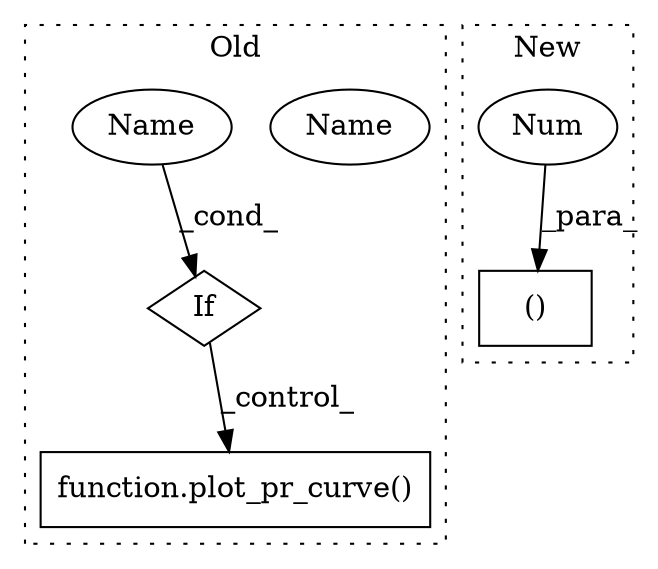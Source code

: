 digraph G {
subgraph cluster0 {
1 [label="function.plot_pr_curve()" a="75" s="2686,2727" l="14,1" shape="box"];
3 [label="If" a="96" s="2669" l="3" shape="diamond"];
4 [label="Name" a="87" s="2672" l="4" shape="ellipse"];
6 [label="Name" a="87" s="2672" l="4" shape="ellipse"];
label = "Old";
style="dotted";
}
subgraph cluster1 {
2 [label="()" a="54" s="1394" l="6" shape="box"];
5 [label="Num" a="76" s="1396" l="4" shape="ellipse"];
label = "New";
style="dotted";
}
3 -> 1 [label="_control_"];
5 -> 2 [label="_para_"];
6 -> 3 [label="_cond_"];
}